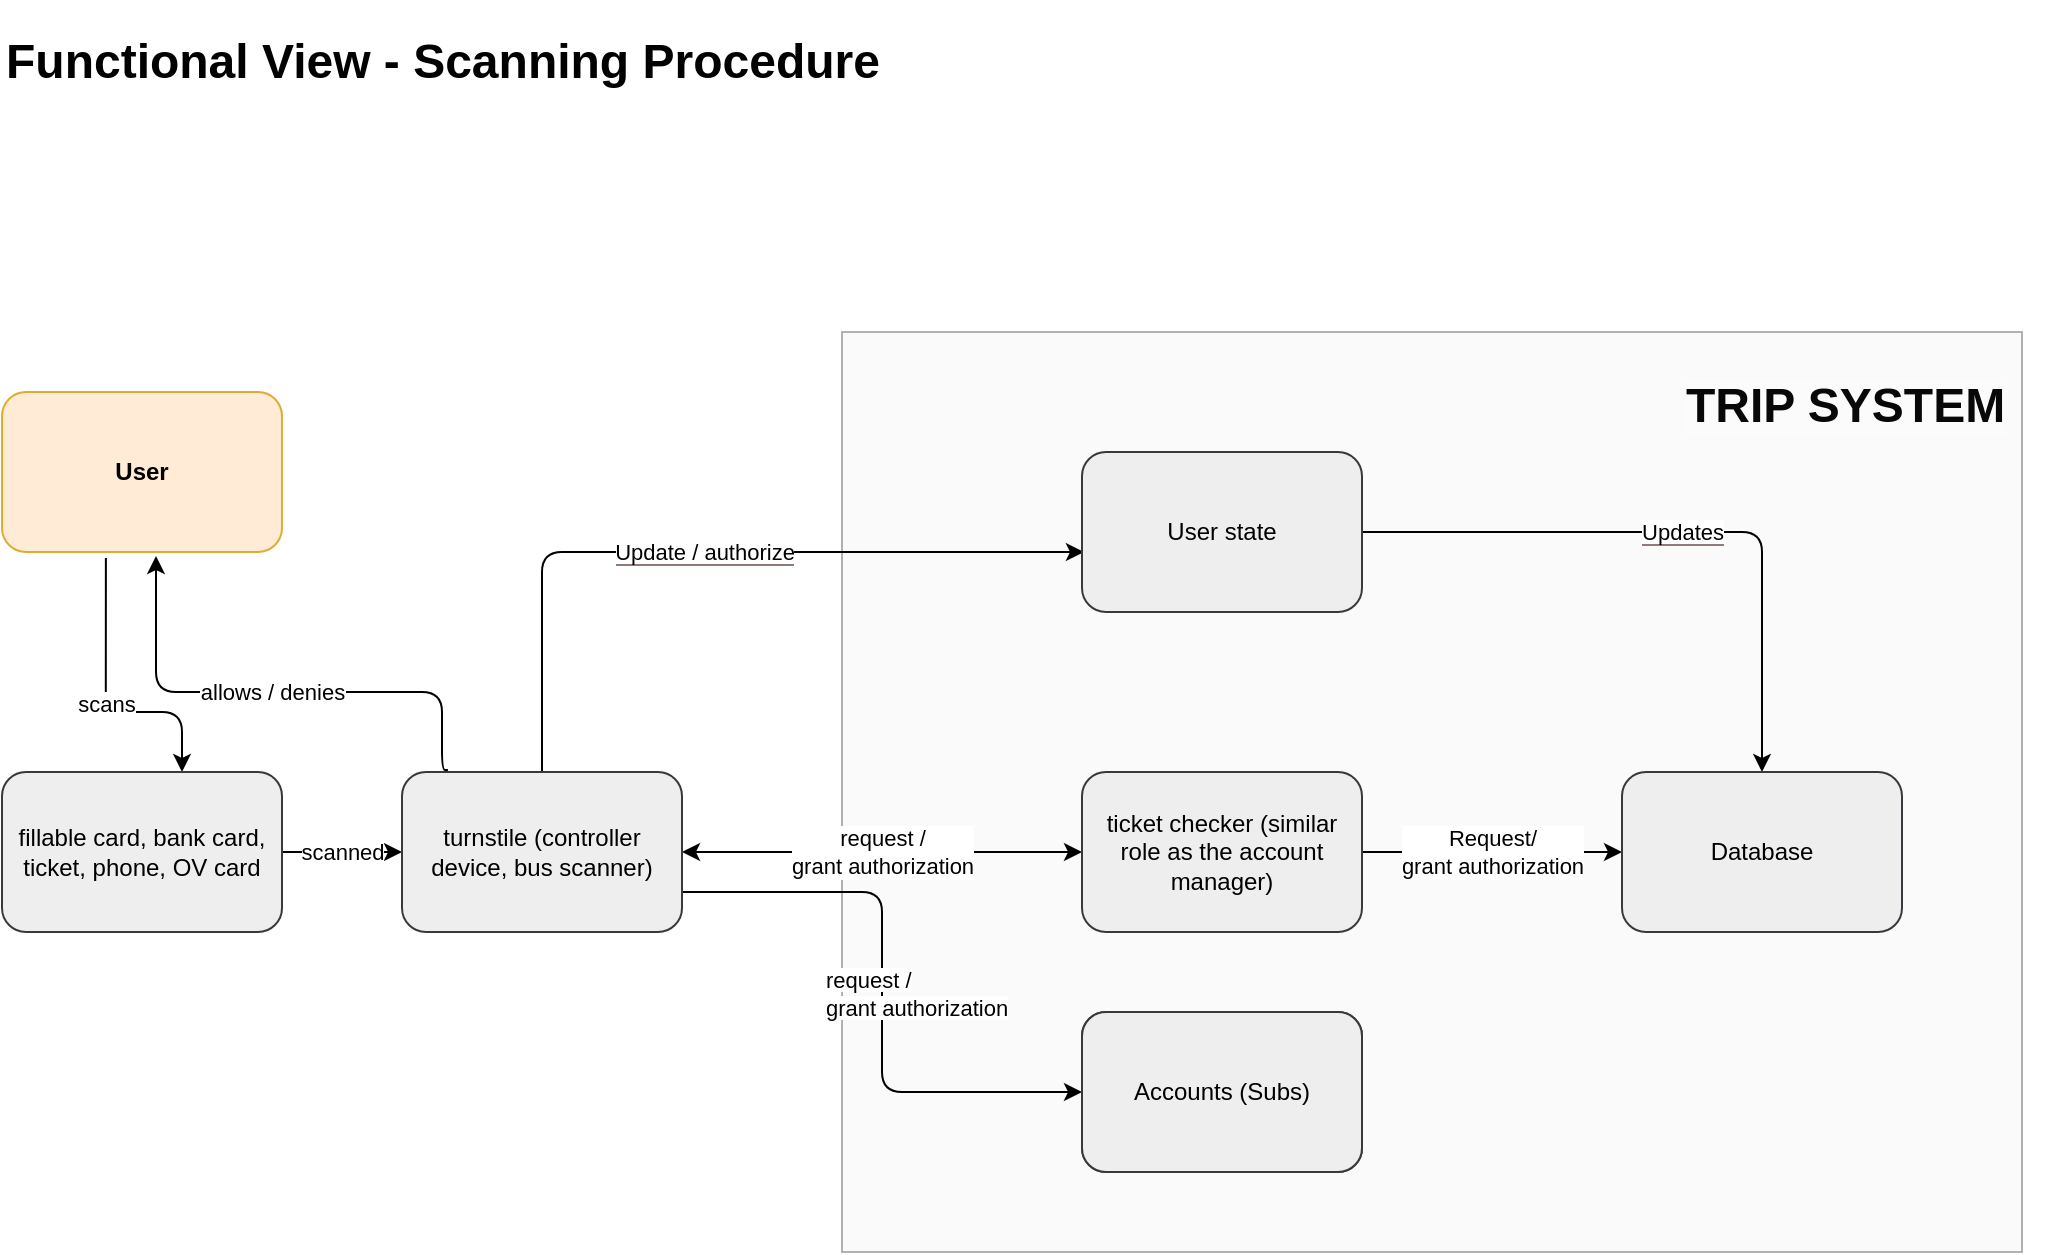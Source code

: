 <mxfile>
    <diagram id="ZQF833xw1EoGUe7-4v3m" name="Page-1">
        <mxGraphModel dx="1721" dy="877" grid="1" gridSize="10" guides="1" tooltips="1" connect="1" arrows="1" fold="1" page="1" pageScale="1" pageWidth="850" pageHeight="1100" math="0" shadow="0">
            <root>
                <mxCell id="0"/>
                <mxCell id="1" parent="0"/>
                <mxCell id="321" value="" style="whiteSpace=wrap;html=1;shadow=0;glass=0;sketch=0;opacity=50;fillColor=#f5f5f5;strokeColor=#666666;fontColor=#333333;" vertex="1" parent="1">
                    <mxGeometry x="500" y="1090" width="590" height="460" as="geometry"/>
                </mxCell>
                <mxCell id="322" value="scans" style="edgeStyle=orthogonalEdgeStyle;html=1;exitX=0.371;exitY=1.038;exitDx=0;exitDy=0;exitPerimeter=0;" edge="1" parent="1" source="334">
                    <mxGeometry relative="1" as="geometry">
                        <mxPoint x="10" y="1350" as="sourcePoint"/>
                        <mxPoint x="170" y="1310" as="targetPoint"/>
                        <Array as="points">
                            <mxPoint x="132" y="1280"/>
                            <mxPoint x="170" y="1280"/>
                        </Array>
                    </mxGeometry>
                </mxCell>
                <mxCell id="323" value="request / &lt;br&gt;grant authorization" style="edgeStyle=none;html=1;exitX=1;exitY=0.5;exitDx=0;exitDy=0;entryX=0;entryY=0.5;entryDx=0;entryDy=0;startArrow=classic;startFill=1;" edge="1" parent="1" source="332">
                    <mxGeometry relative="1" as="geometry">
                        <mxPoint x="470" y="1350" as="sourcePoint"/>
                        <mxPoint x="620" y="1350" as="targetPoint"/>
                        <mxPoint as="offset"/>
                    </mxGeometry>
                </mxCell>
                <mxCell id="324" value="allows / denies" style="edgeStyle=orthogonalEdgeStyle;html=1;exitX=0.164;exitY=-0.012;exitDx=0;exitDy=0;startArrow=none;startFill=0;endArrow=classic;endFill=1;entryX=0.55;entryY=1.025;entryDx=0;entryDy=0;entryPerimeter=0;exitPerimeter=0;" edge="1" parent="1" source="332" target="334">
                    <mxGeometry relative="1" as="geometry">
                        <mxPoint x="-60" y="1310" as="targetPoint"/>
                        <Array as="points">
                            <mxPoint x="300" y="1309"/>
                            <mxPoint x="300" y="1270"/>
                            <mxPoint x="157" y="1270"/>
                        </Array>
                        <mxPoint x="400" y="1310" as="sourcePoint"/>
                    </mxGeometry>
                </mxCell>
                <mxCell id="325" style="edgeStyle=orthogonalEdgeStyle;html=1;exitX=1;exitY=0.75;exitDx=0;exitDy=0;labelBackgroundColor=#080808;strokeColor=#000000;fontColor=#FCFCFC;entryX=0;entryY=0.5;entryDx=0;entryDy=0;" edge="1" parent="1" source="332" target="328">
                    <mxGeometry relative="1" as="geometry">
                        <mxPoint x="560" y="1430" as="targetPoint"/>
                        <mxPoint x="470" y="1370" as="sourcePoint"/>
                    </mxGeometry>
                </mxCell>
                <mxCell id="326" value="scanned" style="edgeStyle=none;html=1;exitX=1;exitY=0.5;exitDx=0;exitDy=0;entryX=0;entryY=0.5;entryDx=0;entryDy=0;" edge="1" parent="1" source="333" target="332">
                    <mxGeometry relative="1" as="geometry">
                        <mxPoint x="240" y="1350" as="sourcePoint"/>
                        <mxPoint x="330" y="1350" as="targetPoint"/>
                    </mxGeometry>
                </mxCell>
                <mxCell id="327" value="Request/&lt;br&gt;grant authorization" style="edgeStyle=none;html=1;exitX=1;exitY=0.5;exitDx=0;exitDy=0;entryX=0;entryY=0.5;entryDx=0;entryDy=0;" edge="1" parent="1" target="339">
                    <mxGeometry relative="1" as="geometry">
                        <mxPoint x="760" y="1350" as="sourcePoint"/>
                        <mxPoint x="940" y="1350" as="targetPoint"/>
                    </mxGeometry>
                </mxCell>
                <mxCell id="328" value="Accounts (Subs)" style="rounded=1;whiteSpace=wrap;html=1;fillColor=#f5f5f5;strokeColor=#666666;gradientColor=#b3b3b3;" vertex="1" parent="1">
                    <mxGeometry x="620" y="1430" width="140" height="80" as="geometry"/>
                </mxCell>
                <mxCell id="329" value="&lt;span style=&quot;color: rgb(0, 0, 0); font-family: Helvetica; font-size: 11px; font-style: normal; font-variant-ligatures: normal; font-variant-caps: normal; font-weight: 400; letter-spacing: normal; orphans: 2; text-align: center; text-indent: 0px; text-transform: none; widows: 2; word-spacing: 0px; -webkit-text-stroke-width: 0px; background-color: rgb(255, 255, 255); text-decoration-thickness: initial; text-decoration-style: initial; text-decoration-color: initial; float: none; display: inline !important;&quot;&gt;request /&lt;/span&gt;&lt;br style=&quot;border-color: var(--border-color); color: rgb(0, 0, 0); font-family: Helvetica; font-size: 11px; font-style: normal; font-variant-ligatures: normal; font-variant-caps: normal; font-weight: 400; letter-spacing: normal; orphans: 2; text-align: center; text-indent: 0px; text-transform: none; widows: 2; word-spacing: 0px; -webkit-text-stroke-width: 0px; text-decoration-thickness: initial; text-decoration-style: initial; text-decoration-color: initial;&quot;&gt;&lt;span style=&quot;color: rgb(0, 0, 0); font-family: Helvetica; font-size: 11px; font-style: normal; font-variant-ligatures: normal; font-variant-caps: normal; font-weight: 400; letter-spacing: normal; orphans: 2; text-align: center; text-indent: 0px; text-transform: none; widows: 2; word-spacing: 0px; -webkit-text-stroke-width: 0px; background-color: rgb(255, 255, 255); text-decoration-thickness: initial; text-decoration-style: initial; text-decoration-color: initial; float: none; display: inline !important;&quot;&gt;grant authorization&lt;/span&gt;" style="text;whiteSpace=wrap;html=1;fontColor=#FCFCFC;" vertex="1" parent="1">
                    <mxGeometry x="490" y="1400" width="120" height="20" as="geometry"/>
                </mxCell>
                <mxCell id="330" value="Accounts (Subs)" style="rounded=1;whiteSpace=wrap;html=1;fillColor=#f5f5f5;strokeColor=#666666;gradientColor=#b3b3b3;" vertex="1" parent="1">
                    <mxGeometry x="620" y="1430" width="140" height="80" as="geometry"/>
                </mxCell>
                <mxCell id="331" value="&lt;span style=&quot;background-color: rgb(255, 255, 255);&quot;&gt;Update / authorize&lt;/span&gt;" style="edgeStyle=orthogonalEdgeStyle;html=1;exitX=0.5;exitY=0;exitDx=0;exitDy=0;labelBackgroundColor=#907a7a;strokeColor=#000000;fontColor=#000000;startArrow=none;startFill=0;entryX=0.007;entryY=0.625;entryDx=0;entryDy=0;entryPerimeter=0;" edge="1" parent="1" source="332" target="336">
                    <mxGeometry relative="1" as="geometry">
                        <mxPoint x="350" y="1190" as="targetPoint"/>
                    </mxGeometry>
                </mxCell>
                <mxCell id="332" value="turnstile (controller device, bus scanner)" style="rounded=1;whiteSpace=wrap;html=1;fillColor=#eeeeee;strokeColor=#36393d;" vertex="1" parent="1">
                    <mxGeometry x="280" y="1310" width="140" height="80" as="geometry"/>
                </mxCell>
                <mxCell id="333" value="fillable card, bank card, ticket, phone, OV card" style="rounded=1;whiteSpace=wrap;html=1;fillColor=#eeeeee;strokeColor=#36393d;" vertex="1" parent="1">
                    <mxGeometry x="80" y="1310" width="140" height="80" as="geometry"/>
                </mxCell>
                <mxCell id="334" value="&lt;b&gt;User&lt;/b&gt;" style="rounded=1;whiteSpace=wrap;html=1;fillColor=#ffe6cc;strokeColor=#d79b00;opacity=80;" vertex="1" parent="1">
                    <mxGeometry x="80" y="1120" width="140" height="80" as="geometry"/>
                </mxCell>
                <mxCell id="335" value="&lt;span style=&quot;background-color: rgb(255, 255, 255);&quot;&gt;Updates&lt;/span&gt;" style="edgeStyle=orthogonalEdgeStyle;html=1;exitX=1;exitY=0.5;exitDx=0;exitDy=0;labelBackgroundColor=#907a7a;strokeColor=#000000;fontColor=#000000;startArrow=none;startFill=0;" edge="1" parent="1" source="336" target="339">
                    <mxGeometry relative="1" as="geometry"/>
                </mxCell>
                <mxCell id="336" value="User state" style="rounded=1;whiteSpace=wrap;html=1;fillColor=#eeeeee;strokeColor=#36393d;" vertex="1" parent="1">
                    <mxGeometry x="620" y="1150" width="140" height="80" as="geometry"/>
                </mxCell>
                <mxCell id="337" value="ticket checker (similar role as the account manager)" style="rounded=1;whiteSpace=wrap;html=1;fillColor=#eeeeee;strokeColor=#36393d;" vertex="1" parent="1">
                    <mxGeometry x="620" y="1310" width="140" height="80" as="geometry"/>
                </mxCell>
                <mxCell id="338" value="Accounts (Subs)" style="rounded=1;whiteSpace=wrap;html=1;fillColor=#eeeeee;strokeColor=#36393d;" vertex="1" parent="1">
                    <mxGeometry x="620" y="1430" width="140" height="80" as="geometry"/>
                </mxCell>
                <mxCell id="339" value="Database" style="rounded=1;whiteSpace=wrap;html=1;fillColor=#eeeeee;strokeColor=#36393d;" vertex="1" parent="1">
                    <mxGeometry x="890" y="1310" width="140" height="80" as="geometry"/>
                </mxCell>
                <mxCell id="340" value="&lt;h1&gt;Functional View - Scanning Procedure&lt;/h1&gt;" style="text;strokeColor=none;align=left;fillColor=none;html=1;verticalAlign=middle;whiteSpace=wrap;rounded=0;" vertex="1" parent="1">
                    <mxGeometry x="80" y="940" width="670" height="30" as="geometry"/>
                </mxCell>
                <mxCell id="341" value="&lt;h1 style=&quot;border-color: var(--border-color); color: rgb(0, 0, 0); font-family: Helvetica; font-style: normal; font-variant-ligatures: normal; font-variant-caps: normal; letter-spacing: normal; orphans: 2; text-align: center; text-indent: 0px; text-transform: none; widows: 2; word-spacing: 0px; -webkit-text-stroke-width: 0px; background-color: rgb(251, 251, 251); text-decoration-thickness: initial; text-decoration-style: initial; text-decoration-color: initial;&quot;&gt;&lt;b style=&quot;border-color: var(--border-color);&quot;&gt;&lt;font style=&quot;border-color: var(--border-color);&quot; color=&quot;#080808&quot;&gt;TRIP SYSTEM&lt;/font&gt;&lt;/b&gt;&lt;/h1&gt;" style="text;whiteSpace=wrap;html=1;fontColor=#000000;" vertex="1" parent="1">
                    <mxGeometry x="920" y="1090" width="190" height="80" as="geometry"/>
                </mxCell>
            </root>
        </mxGraphModel>
    </diagram>
</mxfile>